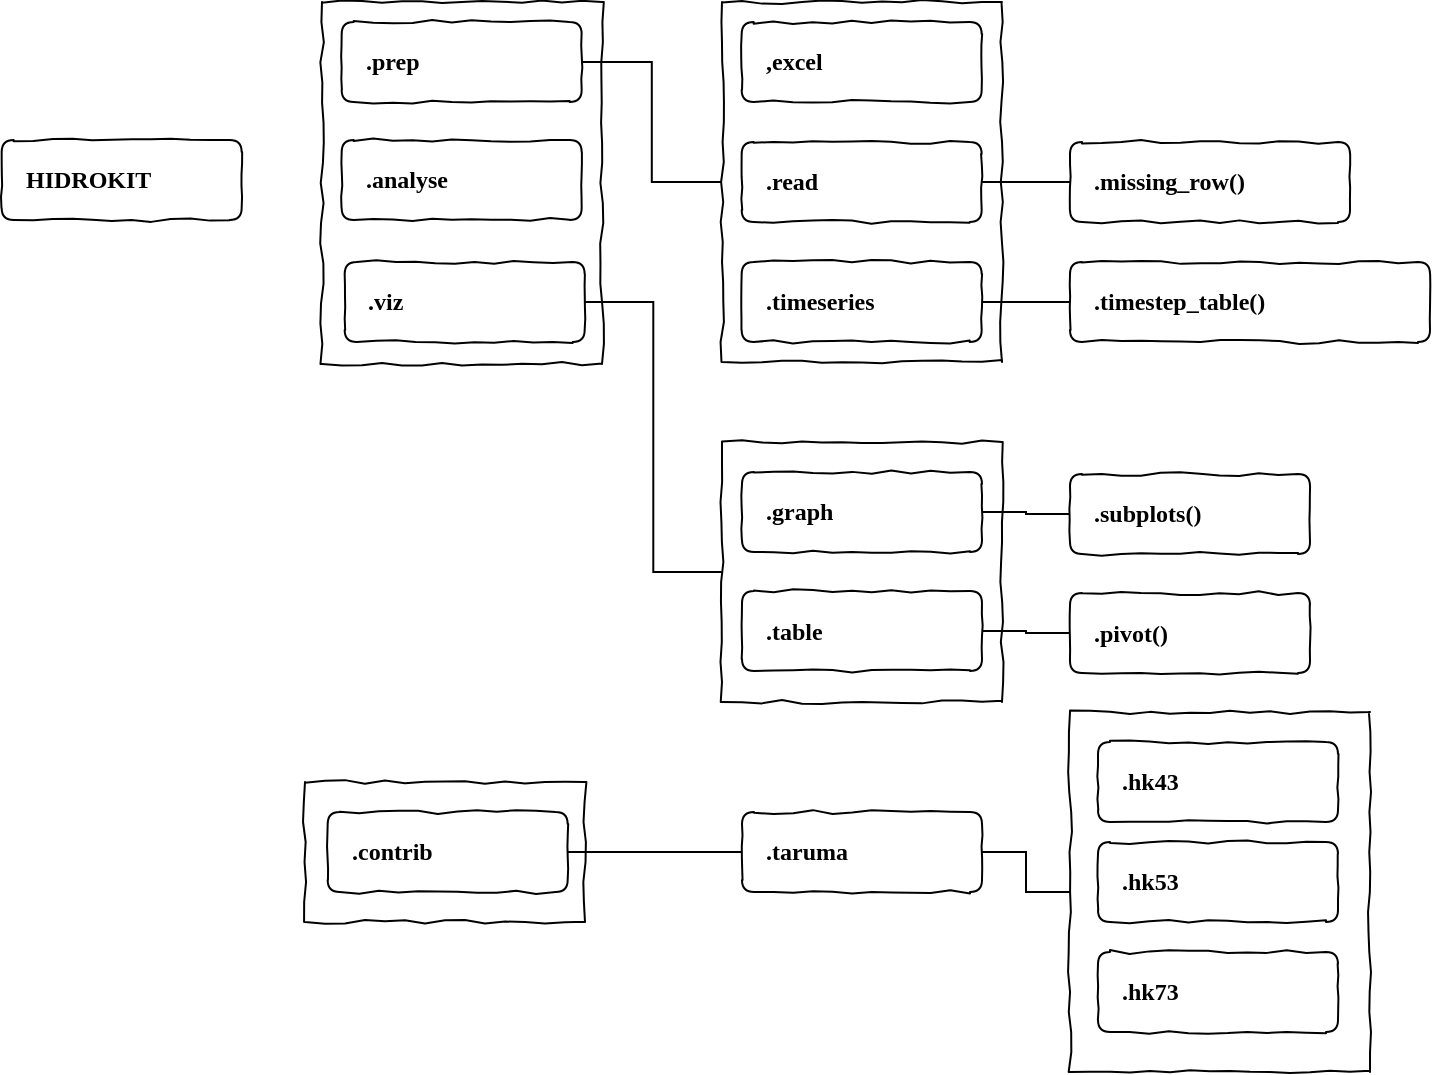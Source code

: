 <mxfile version="11.3.0" type="device" pages="1"><diagram id="CLv33Jp4TNUd6TOg4znr" name="Page-1"><mxGraphModel dx="1185" dy="693" grid="1" gridSize="10" guides="1" tooltips="1" connect="1" arrows="1" fold="1" page="1" pageScale="1" pageWidth="1169" pageHeight="827" math="0" shadow="0"><root><mxCell id="0"/><mxCell id="1" parent="0"/><mxCell id="_E-RtXkgqtpEI74kVb6p-22" value="" style="rounded=0;whiteSpace=wrap;html=1;comic=1;fillColor=none;fontFamily=Lucida Console;align=left;" vertex="1" parent="1"><mxGeometry x="410" y="270" width="140" height="130" as="geometry"/></mxCell><mxCell id="_E-RtXkgqtpEI74kVb6p-8" value="" style="rounded=0;whiteSpace=wrap;html=1;comic=1;fillColor=none;fontFamily=Lucida Console;align=left;spacingLeft=10;" vertex="1" parent="1"><mxGeometry x="210" y="50" width="140" height="181" as="geometry"/></mxCell><mxCell id="_E-RtXkgqtpEI74kVb6p-13" value="" style="rounded=0;whiteSpace=wrap;html=1;comic=1;fillColor=none;fontFamily=Lucida Console;align=left;spacingLeft=10;" vertex="1" parent="1"><mxGeometry x="410" y="50" width="140" height="180" as="geometry"/></mxCell><mxCell id="_E-RtXkgqtpEI74kVb6p-9" value="" style="rounded=0;whiteSpace=wrap;html=1;comic=1;fillColor=none;fontFamily=Lucida Console;align=left;spacingLeft=10;" vertex="1" parent="1"><mxGeometry x="201.5" y="440" width="140" height="70" as="geometry"/></mxCell><mxCell id="_E-RtXkgqtpEI74kVb6p-3" value="&lt;span style=&quot;font-style: normal&quot;&gt;&lt;b&gt;HIDROKIT&lt;/b&gt;&lt;/span&gt;" style="rounded=1;whiteSpace=wrap;html=1;fontStyle=2;fontFamily=Lucida Console;comic=1;fillColor=none;align=left;spacingLeft=10;" vertex="1" parent="1"><mxGeometry x="49.833" y="119" width="120" height="40" as="geometry"/></mxCell><mxCell id="_E-RtXkgqtpEI74kVb6p-19" style="edgeStyle=orthogonalEdgeStyle;rounded=0;orthogonalLoop=1;jettySize=auto;html=1;exitX=1;exitY=0.5;exitDx=0;exitDy=0;entryX=0;entryY=0.5;entryDx=0;entryDy=0;endArrow=none;endFill=0;fontFamily=Lucida Console;" edge="1" parent="1" source="_E-RtXkgqtpEI74kVb6p-4" target="_E-RtXkgqtpEI74kVb6p-13"><mxGeometry relative="1" as="geometry"/></mxCell><mxCell id="_E-RtXkgqtpEI74kVb6p-4" value="&lt;span style=&quot;font-style: normal&quot;&gt;&lt;b&gt;.prep&lt;/b&gt;&lt;/span&gt;" style="rounded=1;whiteSpace=wrap;html=1;fontStyle=2;fontFamily=Lucida Console;comic=1;fillColor=none;align=left;spacingLeft=10;" vertex="1" parent="1"><mxGeometry x="219.833" y="60" width="120" height="40" as="geometry"/></mxCell><mxCell id="_E-RtXkgqtpEI74kVb6p-5" value="&lt;span style=&quot;font-style: normal&quot;&gt;&lt;b&gt;.analyse&lt;/b&gt;&lt;/span&gt;" style="rounded=1;whiteSpace=wrap;html=1;fontStyle=2;fontFamily=Lucida Console;comic=1;fillColor=none;align=left;spacingLeft=10;" vertex="1" parent="1"><mxGeometry x="219.833" y="119" width="120" height="40" as="geometry"/></mxCell><mxCell id="_E-RtXkgqtpEI74kVb6p-23" style="edgeStyle=orthogonalEdgeStyle;rounded=0;orthogonalLoop=1;jettySize=auto;html=1;exitX=1;exitY=0.5;exitDx=0;exitDy=0;entryX=0;entryY=0.5;entryDx=0;entryDy=0;endArrow=none;endFill=0;fontFamily=Lucida Console;" edge="1" parent="1" source="_E-RtXkgqtpEI74kVb6p-6" target="_E-RtXkgqtpEI74kVb6p-22"><mxGeometry relative="1" as="geometry"/></mxCell><mxCell id="_E-RtXkgqtpEI74kVb6p-6" value="&lt;span style=&quot;font-style: normal&quot;&gt;&lt;b&gt;.viz&lt;/b&gt;&lt;/span&gt;" style="rounded=1;whiteSpace=wrap;html=1;fontStyle=2;fontFamily=Lucida Console;comic=1;fillColor=none;align=left;spacingLeft=10;" vertex="1" parent="1"><mxGeometry x="221.333" y="180" width="120" height="40" as="geometry"/></mxCell><mxCell id="_E-RtXkgqtpEI74kVb6p-33" style="edgeStyle=orthogonalEdgeStyle;rounded=0;orthogonalLoop=1;jettySize=auto;html=1;exitX=1;exitY=0.5;exitDx=0;exitDy=0;entryX=0;entryY=0.5;entryDx=0;entryDy=0;endArrow=none;endFill=0;fontFamily=Lucida Console;" edge="1" parent="1" source="_E-RtXkgqtpEI74kVb6p-7" target="_E-RtXkgqtpEI74kVb6p-28"><mxGeometry relative="1" as="geometry"/></mxCell><mxCell id="_E-RtXkgqtpEI74kVb6p-7" value="&lt;span style=&quot;font-style: normal&quot;&gt;&lt;b&gt;.contrib&lt;/b&gt;&lt;/span&gt;" style="rounded=1;whiteSpace=wrap;html=1;fontStyle=2;fontFamily=Lucida Console;comic=1;fillColor=none;align=left;spacingLeft=10;" vertex="1" parent="1"><mxGeometry x="212.833" y="455" width="120" height="40" as="geometry"/></mxCell><mxCell id="_E-RtXkgqtpEI74kVb6p-10" value="&lt;span style=&quot;font-style: normal&quot;&gt;&lt;b&gt;,excel&lt;/b&gt;&lt;/span&gt;" style="rounded=1;whiteSpace=wrap;html=1;fontStyle=2;fontFamily=Lucida Console;comic=1;fillColor=none;align=left;spacingLeft=10;" vertex="1" parent="1"><mxGeometry x="419.833" y="60" width="120" height="40" as="geometry"/></mxCell><mxCell id="_E-RtXkgqtpEI74kVb6p-17" style="edgeStyle=orthogonalEdgeStyle;rounded=0;orthogonalLoop=1;jettySize=auto;html=1;exitX=1;exitY=0.5;exitDx=0;exitDy=0;entryX=0;entryY=0.5;entryDx=0;entryDy=0;fontFamily=Lucida Console;endArrow=none;endFill=0;" edge="1" parent="1" source="_E-RtXkgqtpEI74kVb6p-11" target="_E-RtXkgqtpEI74kVb6p-14"><mxGeometry relative="1" as="geometry"/></mxCell><mxCell id="_E-RtXkgqtpEI74kVb6p-11" value="&lt;span style=&quot;font-style: normal&quot;&gt;&lt;b&gt;.read&lt;/b&gt;&lt;/span&gt;" style="rounded=1;whiteSpace=wrap;html=1;fontStyle=2;fontFamily=Lucida Console;comic=1;fillColor=none;align=left;spacingLeft=10;" vertex="1" parent="1"><mxGeometry x="419.833" y="120" width="120" height="40" as="geometry"/></mxCell><mxCell id="_E-RtXkgqtpEI74kVb6p-18" style="edgeStyle=orthogonalEdgeStyle;rounded=0;orthogonalLoop=1;jettySize=auto;html=1;exitX=1;exitY=0.5;exitDx=0;exitDy=0;entryX=0;entryY=0.5;entryDx=0;entryDy=0;endArrow=none;endFill=0;fontFamily=Lucida Console;" edge="1" parent="1" source="_E-RtXkgqtpEI74kVb6p-12" target="_E-RtXkgqtpEI74kVb6p-15"><mxGeometry relative="1" as="geometry"/></mxCell><mxCell id="_E-RtXkgqtpEI74kVb6p-12" value="&lt;span style=&quot;font-style: normal&quot;&gt;&lt;b&gt;.timeseries&lt;/b&gt;&lt;/span&gt;" style="rounded=1;whiteSpace=wrap;html=1;fontStyle=2;fontFamily=Lucida Console;comic=1;fillColor=none;align=left;spacingLeft=10;" vertex="1" parent="1"><mxGeometry x="419.833" y="180" width="120" height="40" as="geometry"/></mxCell><mxCell id="_E-RtXkgqtpEI74kVb6p-14" value="&lt;span style=&quot;font-style: normal&quot;&gt;&lt;b&gt;.missing_row()&lt;/b&gt;&lt;/span&gt;" style="rounded=1;whiteSpace=wrap;html=1;fontStyle=2;fontFamily=Lucida Console;comic=1;fillColor=none;align=left;spacingLeft=10;" vertex="1" parent="1"><mxGeometry x="584" y="120" width="140" height="40" as="geometry"/></mxCell><mxCell id="_E-RtXkgqtpEI74kVb6p-15" value="&lt;span style=&quot;font-style: normal&quot;&gt;&lt;b&gt;.timestep_table()&lt;/b&gt;&lt;/span&gt;" style="rounded=1;whiteSpace=wrap;html=1;fontStyle=2;fontFamily=Lucida Console;comic=1;fillColor=none;align=left;spacingLeft=10;" vertex="1" parent="1"><mxGeometry x="584" y="180" width="180" height="40" as="geometry"/></mxCell><mxCell id="_E-RtXkgqtpEI74kVb6p-26" style="edgeStyle=orthogonalEdgeStyle;rounded=0;orthogonalLoop=1;jettySize=auto;html=1;exitX=1;exitY=0.5;exitDx=0;exitDy=0;entryX=0;entryY=0.5;entryDx=0;entryDy=0;endArrow=none;endFill=0;fontFamily=Lucida Console;" edge="1" parent="1" source="_E-RtXkgqtpEI74kVb6p-20" target="_E-RtXkgqtpEI74kVb6p-24"><mxGeometry relative="1" as="geometry"/></mxCell><mxCell id="_E-RtXkgqtpEI74kVb6p-20" value="&lt;span style=&quot;font-style: normal&quot;&gt;&lt;b&gt;.graph&lt;/b&gt;&lt;/span&gt;" style="rounded=1;whiteSpace=wrap;html=1;fontStyle=2;fontFamily=Lucida Console;comic=1;fillColor=none;align=left;spacingLeft=10;" vertex="1" parent="1"><mxGeometry x="420.0" y="285" width="120" height="40" as="geometry"/></mxCell><mxCell id="_E-RtXkgqtpEI74kVb6p-27" style="edgeStyle=orthogonalEdgeStyle;rounded=0;orthogonalLoop=1;jettySize=auto;html=1;exitX=1;exitY=0.5;exitDx=0;exitDy=0;entryX=0;entryY=0.5;entryDx=0;entryDy=0;endArrow=none;endFill=0;fontFamily=Lucida Console;" edge="1" parent="1" source="_E-RtXkgqtpEI74kVb6p-21" target="_E-RtXkgqtpEI74kVb6p-25"><mxGeometry relative="1" as="geometry"/></mxCell><mxCell id="_E-RtXkgqtpEI74kVb6p-21" value="&lt;span style=&quot;font-style: normal&quot;&gt;&lt;b&gt;.table&lt;/b&gt;&lt;/span&gt;" style="rounded=1;whiteSpace=wrap;html=1;fontStyle=2;fontFamily=Lucida Console;comic=1;fillColor=none;align=left;spacingLeft=10;" vertex="1" parent="1"><mxGeometry x="420.0" y="344.5" width="120" height="40" as="geometry"/></mxCell><mxCell id="_E-RtXkgqtpEI74kVb6p-24" value="&lt;span style=&quot;font-style: normal&quot;&gt;&lt;b&gt;.subplots()&lt;/b&gt;&lt;/span&gt;" style="rounded=1;whiteSpace=wrap;html=1;fontStyle=2;fontFamily=Lucida Console;comic=1;fillColor=none;align=left;spacingLeft=10;" vertex="1" parent="1"><mxGeometry x="584.0" y="286" width="120" height="40" as="geometry"/></mxCell><mxCell id="_E-RtXkgqtpEI74kVb6p-25" value="&lt;span style=&quot;font-style: normal&quot;&gt;&lt;b&gt;.pivot()&lt;/b&gt;&lt;/span&gt;" style="rounded=1;whiteSpace=wrap;html=1;fontStyle=2;fontFamily=Lucida Console;comic=1;fillColor=none;align=left;spacingLeft=10;" vertex="1" parent="1"><mxGeometry x="584.0" y="345.5" width="120" height="40" as="geometry"/></mxCell><mxCell id="_E-RtXkgqtpEI74kVb6p-34" style="edgeStyle=orthogonalEdgeStyle;rounded=0;orthogonalLoop=1;jettySize=auto;html=1;exitX=1;exitY=0.5;exitDx=0;exitDy=0;entryX=0;entryY=0.5;entryDx=0;entryDy=0;endArrow=none;endFill=0;fontFamily=Lucida Console;" edge="1" parent="1" source="_E-RtXkgqtpEI74kVb6p-28" target="_E-RtXkgqtpEI74kVb6p-32"><mxGeometry relative="1" as="geometry"/></mxCell><mxCell id="_E-RtXkgqtpEI74kVb6p-28" value="&lt;span style=&quot;font-style: normal&quot;&gt;&lt;b&gt;.taruma&lt;/b&gt;&lt;/span&gt;" style="rounded=1;whiteSpace=wrap;html=1;fontStyle=2;fontFamily=Lucida Console;comic=1;fillColor=none;align=left;spacingLeft=10;" vertex="1" parent="1"><mxGeometry x="420.0" y="455" width="120" height="40" as="geometry"/></mxCell><mxCell id="_E-RtXkgqtpEI74kVb6p-29" value="&lt;span style=&quot;font-style: normal&quot;&gt;&lt;b&gt;.hk43&lt;/b&gt;&lt;/span&gt;" style="rounded=1;whiteSpace=wrap;html=1;fontStyle=2;fontFamily=Lucida Console;comic=1;fillColor=none;align=left;spacingLeft=10;" vertex="1" parent="1"><mxGeometry x="598.0" y="420" width="120" height="40" as="geometry"/></mxCell><mxCell id="_E-RtXkgqtpEI74kVb6p-30" value="&lt;span style=&quot;font-style: normal&quot;&gt;&lt;b&gt;.hk53&lt;/b&gt;&lt;/span&gt;" style="rounded=1;whiteSpace=wrap;html=1;fontStyle=2;fontFamily=Lucida Console;comic=1;fillColor=none;align=left;spacingLeft=10;" vertex="1" parent="1"><mxGeometry x="598.0" y="470" width="120" height="40" as="geometry"/></mxCell><mxCell id="_E-RtXkgqtpEI74kVb6p-31" value="&lt;span style=&quot;font-style: normal&quot;&gt;&lt;b&gt;.hk73&lt;/b&gt;&lt;/span&gt;" style="rounded=1;whiteSpace=wrap;html=1;fontStyle=2;fontFamily=Lucida Console;comic=1;fillColor=none;align=left;spacingLeft=10;" vertex="1" parent="1"><mxGeometry x="598.0" y="525" width="120" height="40" as="geometry"/></mxCell><mxCell id="_E-RtXkgqtpEI74kVb6p-32" value="" style="rounded=0;whiteSpace=wrap;html=1;comic=1;fillColor=none;fontFamily=Lucida Console;align=left;" vertex="1" parent="1"><mxGeometry x="584" y="405" width="150" height="180" as="geometry"/></mxCell></root></mxGraphModel></diagram></mxfile>